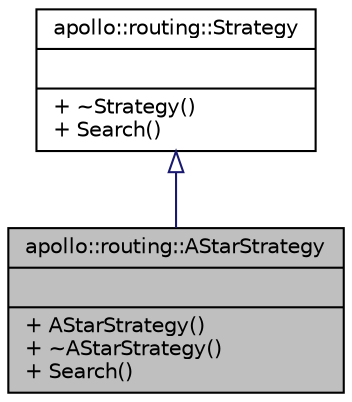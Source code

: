digraph "apollo::routing::AStarStrategy"
{
  edge [fontname="Helvetica",fontsize="10",labelfontname="Helvetica",labelfontsize="10"];
  node [fontname="Helvetica",fontsize="10",shape=record];
  Node1 [label="{apollo::routing::AStarStrategy\n||+ AStarStrategy()\l+ ~AStarStrategy()\l+ Search()\l}",height=0.2,width=0.4,color="black", fillcolor="grey75", style="filled" fontcolor="black"];
  Node2 -> Node1 [dir="back",color="midnightblue",fontsize="10",style="solid",arrowtail="onormal",fontname="Helvetica"];
  Node2 [label="{apollo::routing::Strategy\n||+ ~Strategy()\l+ Search()\l}",height=0.2,width=0.4,color="black", fillcolor="white", style="filled",URL="$classapollo_1_1routing_1_1Strategy.html"];
}
